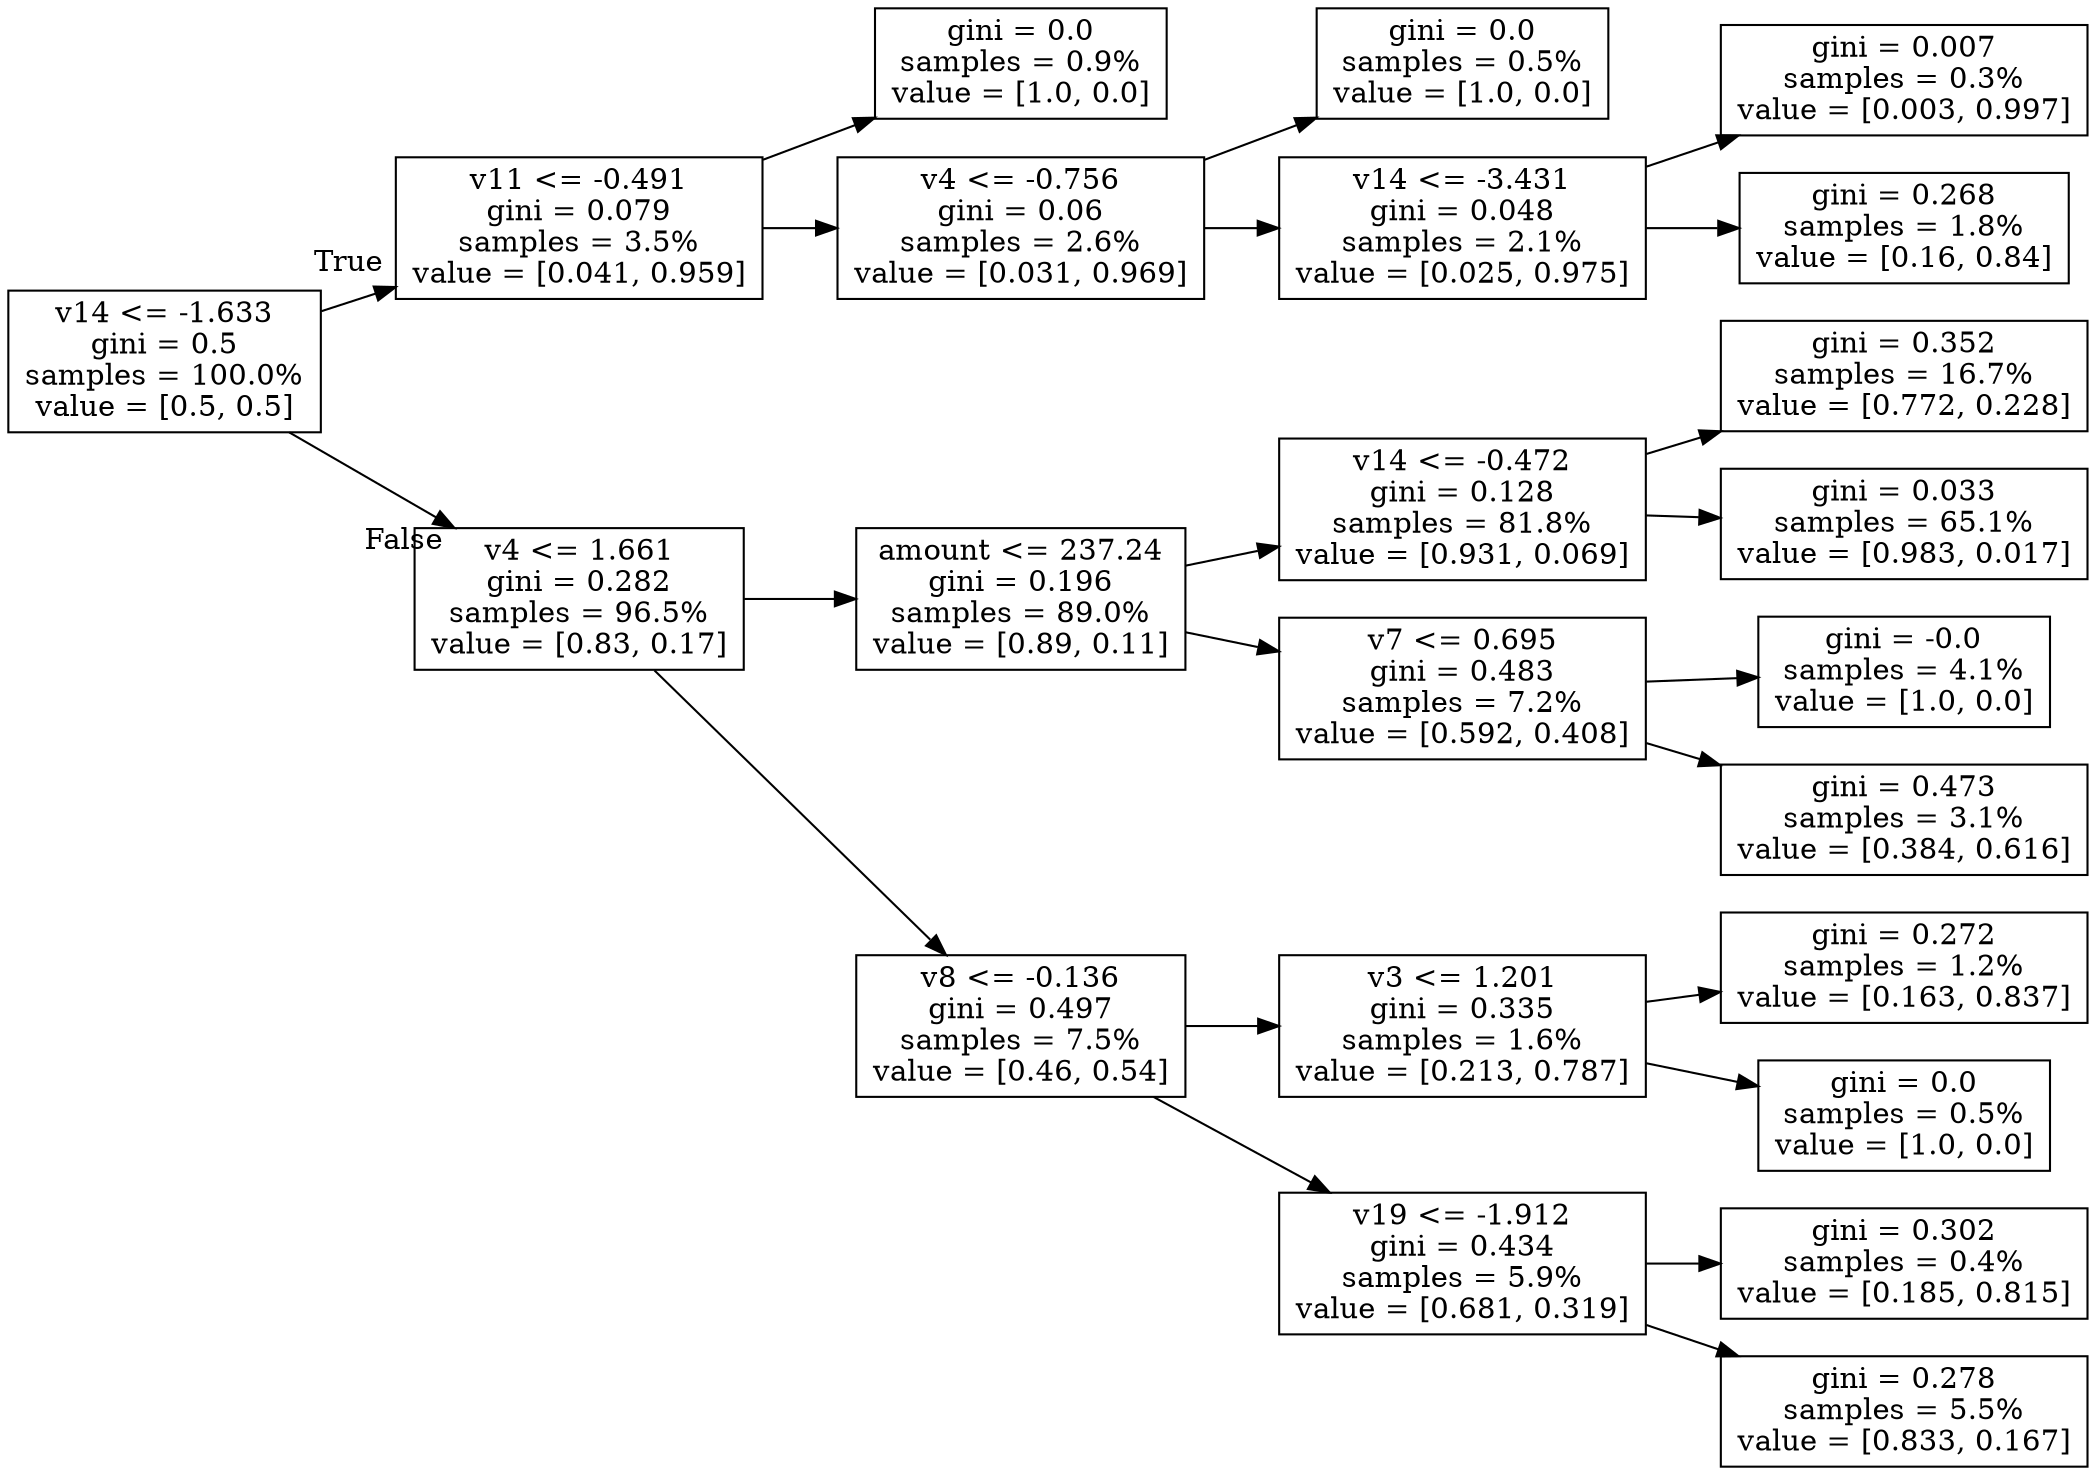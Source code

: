 digraph Tree {
node [shape=box] ;
rankdir=LR ;
0 [label="v14 <= -1.633\ngini = 0.5\nsamples = 100.0%\nvalue = [0.5, 0.5]"] ;
1 [label="v11 <= -0.491\ngini = 0.079\nsamples = 3.5%\nvalue = [0.041, 0.959]"] ;
0 -> 1 [labeldistance=2.5, labelangle=-45, headlabel="True"] ;
2 [label="gini = 0.0\nsamples = 0.9%\nvalue = [1.0, 0.0]"] ;
1 -> 2 ;
3 [label="v4 <= -0.756\ngini = 0.06\nsamples = 2.6%\nvalue = [0.031, 0.969]"] ;
1 -> 3 ;
4 [label="gini = 0.0\nsamples = 0.5%\nvalue = [1.0, 0.0]"] ;
3 -> 4 ;
5 [label="v14 <= -3.431\ngini = 0.048\nsamples = 2.1%\nvalue = [0.025, 0.975]"] ;
3 -> 5 ;
6 [label="gini = 0.007\nsamples = 0.3%\nvalue = [0.003, 0.997]"] ;
5 -> 6 ;
7 [label="gini = 0.268\nsamples = 1.8%\nvalue = [0.16, 0.84]"] ;
5 -> 7 ;
8 [label="v4 <= 1.661\ngini = 0.282\nsamples = 96.5%\nvalue = [0.83, 0.17]"] ;
0 -> 8 [labeldistance=2.5, labelangle=45, headlabel="False"] ;
9 [label="amount <= 237.24\ngini = 0.196\nsamples = 89.0%\nvalue = [0.89, 0.11]"] ;
8 -> 9 ;
10 [label="v14 <= -0.472\ngini = 0.128\nsamples = 81.8%\nvalue = [0.931, 0.069]"] ;
9 -> 10 ;
11 [label="gini = 0.352\nsamples = 16.7%\nvalue = [0.772, 0.228]"] ;
10 -> 11 ;
12 [label="gini = 0.033\nsamples = 65.1%\nvalue = [0.983, 0.017]"] ;
10 -> 12 ;
13 [label="v7 <= 0.695\ngini = 0.483\nsamples = 7.2%\nvalue = [0.592, 0.408]"] ;
9 -> 13 ;
14 [label="gini = -0.0\nsamples = 4.1%\nvalue = [1.0, 0.0]"] ;
13 -> 14 ;
15 [label="gini = 0.473\nsamples = 3.1%\nvalue = [0.384, 0.616]"] ;
13 -> 15 ;
16 [label="v8 <= -0.136\ngini = 0.497\nsamples = 7.5%\nvalue = [0.46, 0.54]"] ;
8 -> 16 ;
17 [label="v3 <= 1.201\ngini = 0.335\nsamples = 1.6%\nvalue = [0.213, 0.787]"] ;
16 -> 17 ;
18 [label="gini = 0.272\nsamples = 1.2%\nvalue = [0.163, 0.837]"] ;
17 -> 18 ;
19 [label="gini = 0.0\nsamples = 0.5%\nvalue = [1.0, 0.0]"] ;
17 -> 19 ;
20 [label="v19 <= -1.912\ngini = 0.434\nsamples = 5.9%\nvalue = [0.681, 0.319]"] ;
16 -> 20 ;
21 [label="gini = 0.302\nsamples = 0.4%\nvalue = [0.185, 0.815]"] ;
20 -> 21 ;
22 [label="gini = 0.278\nsamples = 5.5%\nvalue = [0.833, 0.167]"] ;
20 -> 22 ;
}
